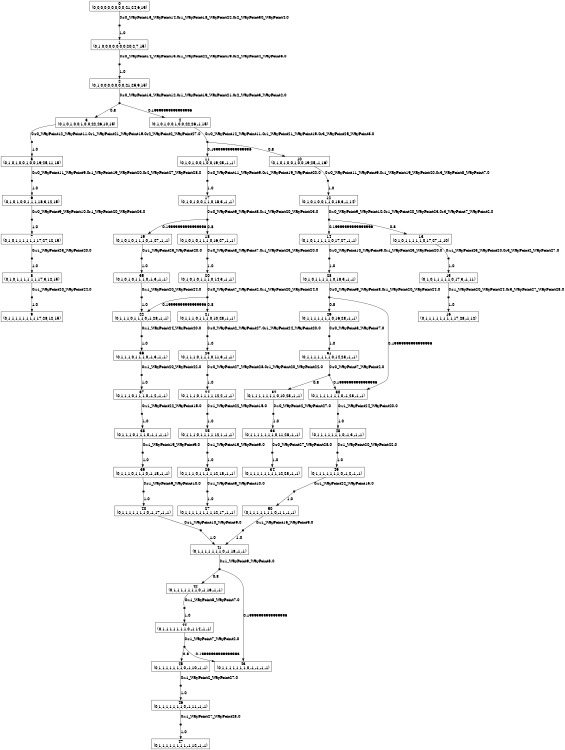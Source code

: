 digraph MDP {
size="8,5"
node [shape=box];
0 -> n0_0 [ arrowhead=none,label="0:r0_WayPoint13_WayPoint14.0r1_WayPoint18_WayPoint22.0r2_WayPoint30_WayPoint4.0" ];
n0_0 [ shape=point,width=0.1,height=0.1,label="" ];
n0_0 -> 1 [ label="1.0" ];
1 -> n1_0 [ arrowhead=none,label="0:r0_WayPoint14_WayPoint13.0r1_WayPoint22_WayPoint19.0r2_WayPoint4_WayPoint3.0" ];
n1_0 [ shape=point,width=0.1,height=0.1,label="" ];
n1_0 -> 2 [ label="1.0" ];
2 -> n2_0 [ arrowhead=none,label="0:r0_WayPoint13_WayPoint12.0r1_WayPoint19_WayPoint21.0r2_WayPoint3_WayPoint2.0" ];
n2_0 [ shape=point,width=0.1,height=0.1,label="" ];
n2_0 -> 3 [ label="0.8" ];
n2_0 -> 4 [ label="0.19999999999999996" ];
3 -> n3_0 [ arrowhead=none,label="0:r0_WayPoint12_WayPoint11.0r1_WayPoint21_WayPoint19.0r2_WayPoint2_WayPoint27.0" ];
n3_0 [ shape=point,width=0.1,height=0.1,label="" ];
n3_0 -> 5 [ label="1.0" ];
4 -> n4_0 [ arrowhead=none,label="0:r0_WayPoint12_WayPoint11.0r1_WayPoint21_WayPoint19.0r3_WayPoint25_WayPoint8.0" ];
n4_0 [ shape=point,width=0.1,height=0.1,label="" ];
n4_0 -> 10 [ label="0.8" ];
n4_0 -> 11 [ label="0.19999999999999996" ];
5 -> n5_0 [ arrowhead=none,label="0:r0_WayPoint11_WayPoint9.0r1_WayPoint19_WayPoint20.0r2_WayPoint27_WayPoint28.0" ];
n5_0 [ shape=point,width=0.1,height=0.1,label="" ];
n5_0 -> 6 [ label="1.0" ];
6 -> n6_0 [ arrowhead=none,label="0:r0_WayPoint9_WayPoint10.0r1_WayPoint20_WayPoint23.0" ];
n6_0 [ shape=point,width=0.1,height=0.1,label="" ];
n6_0 -> 7 [ label="1.0" ];
7 -> n7_0 [ arrowhead=none,label="0:r1_WayPoint23_WayPoint20.0" ];
n7_0 [ shape=point,width=0.1,height=0.1,label="" ];
n7_0 -> 8 [ label="1.0" ];
8 -> n8_0 [ arrowhead=none,label="0:r1_WayPoint20_WayPoint24.0" ];
n8_0 [ shape=point,width=0.1,height=0.1,label="" ];
n8_0 -> 9 [ label="1.0" ];
10 -> n10_0 [ arrowhead=none,label="0:r0_WayPoint11_WayPoint9.0r1_WayPoint19_WayPoint20.0r3_WayPoint8_WayPoint7.0" ];
n10_0 [ shape=point,width=0.1,height=0.1,label="" ];
n10_0 -> 12 [ label="1.0" ];
11 -> n11_0 [ arrowhead=none,label="0:r0_WayPoint11_WayPoint9.0r1_WayPoint19_WayPoint20.0" ];
n11_0 [ shape=point,width=0.1,height=0.1,label="" ];
n11_0 -> 17 [ label="1.0" ];
12 -> n12_0 [ arrowhead=none,label="0:r0_WayPoint9_WayPoint10.0r1_WayPoint20_WayPoint23.0r3_WayPoint7_WayPoint2.0" ];
n12_0 [ shape=point,width=0.1,height=0.1,label="" ];
n12_0 -> 13 [ label="0.8" ];
n12_0 -> 14 [ label="0.19999999999999996" ];
13 -> n13_0 [ arrowhead=none,label="0:r1_WayPoint23_WayPoint20.0r3_WayPoint2_WayPoint27.0" ];
n13_0 [ shape=point,width=0.1,height=0.1,label="" ];
n13_0 -> 15 [ label="1.0" ];
14 -> n14_0 [ arrowhead=none,label="0:r0_WayPoint10_WayPoint9.0r1_WayPoint23_WayPoint20.0" ];
n14_0 [ shape=point,width=0.1,height=0.1,label="" ];
n14_0 -> 28 [ label="1.0" ];
15 -> n15_0 [ arrowhead=none,label="0:r1_WayPoint20_WayPoint24.0r3_WayPoint27_WayPoint28.0" ];
n15_0 [ shape=point,width=0.1,height=0.1,label="" ];
n15_0 -> 16 [ label="1.0" ];
17 -> n17_0 [ arrowhead=none,label="0:r0_WayPoint9_WayPoint8.0r1_WayPoint20_WayPoint23.0" ];
n17_0 [ shape=point,width=0.1,height=0.1,label="" ];
n17_0 -> 18 [ label="0.8" ];
n17_0 -> 19 [ label="0.19999999999999996" ];
18 -> n18_0 [ arrowhead=none,label="0:r0_WayPoint8_WayPoint7.0r1_WayPoint23_WayPoint20.0" ];
n18_0 [ shape=point,width=0.1,height=0.1,label="" ];
n18_0 -> 20 [ label="1.0" ];
19 -> n19_0 [ arrowhead=none,label="0:r1_WayPoint23_WayPoint20.0" ];
n19_0 [ shape=point,width=0.1,height=0.1,label="" ];
n19_0 -> 35 [ label="1.0" ];
20 -> n20_0 [ arrowhead=none,label="0:r0_WayPoint7_WayPoint2.0r1_WayPoint20_WayPoint24.0" ];
n20_0 [ shape=point,width=0.1,height=0.1,label="" ];
n20_0 -> 21 [ label="0.8" ];
n20_0 -> 22 [ label="0.19999999999999996" ];
21 -> n21_0 [ arrowhead=none,label="0:r0_WayPoint2_WayPoint27.0r1_WayPoint24_WayPoint20.0" ];
n21_0 [ shape=point,width=0.1,height=0.1,label="" ];
n21_0 -> 23 [ label="1.0" ];
22 -> n22_0 [ arrowhead=none,label="0:r1_WayPoint24_WayPoint20.0" ];
n22_0 [ shape=point,width=0.1,height=0.1,label="" ];
n22_0 -> 36 [ label="1.0" ];
23 -> n23_0 [ arrowhead=none,label="0:r0_WayPoint27_WayPoint28.0r1_WayPoint20_WayPoint22.0" ];
n23_0 [ shape=point,width=0.1,height=0.1,label="" ];
n23_0 -> 24 [ label="1.0" ];
24 -> n24_0 [ arrowhead=none,label="0:r1_WayPoint22_WayPoint15.0" ];
n24_0 [ shape=point,width=0.1,height=0.1,label="" ];
n24_0 -> 25 [ label="1.0" ];
25 -> n25_0 [ arrowhead=none,label="0:r1_WayPoint15_WayPoint9.0" ];
n25_0 [ shape=point,width=0.1,height=0.1,label="" ];
n25_0 -> 26 [ label="1.0" ];
26 -> n26_0 [ arrowhead=none,label="0:r1_WayPoint9_WayPoint10.0" ];
n26_0 [ shape=point,width=0.1,height=0.1,label="" ];
n26_0 -> 27 [ label="1.0" ];
28 -> n28_0 [ arrowhead=none,label="0:r0_WayPoint9_WayPoint8.0r1_WayPoint20_WayPoint24.0" ];
n28_0 [ shape=point,width=0.1,height=0.1,label="" ];
n28_0 -> 29 [ label="0.8" ];
n28_0 -> 30 [ label="0.19999999999999996" ];
29 -> n29_0 [ arrowhead=none,label="0:r0_WayPoint8_WayPoint7.0" ];
n29_0 [ shape=point,width=0.1,height=0.1,label="" ];
n29_0 -> 31 [ label="1.0" ];
30 -> n30_0 [ arrowhead=none,label="0:r1_WayPoint24_WayPoint20.0" ];
n30_0 [ shape=point,width=0.1,height=0.1,label="" ];
n30_0 -> 48 [ label="1.0" ];
31 -> n31_0 [ arrowhead=none,label="0:r0_WayPoint7_WayPoint2.0" ];
n31_0 [ shape=point,width=0.1,height=0.1,label="" ];
n31_0 -> 32 [ label="0.8" ];
n31_0 -> 30 [ label="0.19999999999999996" ];
32 -> n32_0 [ arrowhead=none,label="0:r0_WayPoint2_WayPoint27.0" ];
n32_0 [ shape=point,width=0.1,height=0.1,label="" ];
n32_0 -> 33 [ label="1.0" ];
33 -> n33_0 [ arrowhead=none,label="0:r0_WayPoint27_WayPoint28.0" ];
n33_0 [ shape=point,width=0.1,height=0.1,label="" ];
n33_0 -> 34 [ label="1.0" ];
35 -> n35_0 [ arrowhead=none,label="0:r1_WayPoint20_WayPoint24.0" ];
n35_0 [ shape=point,width=0.1,height=0.1,label="" ];
n35_0 -> 22 [ label="1.0" ];
36 -> n36_0 [ arrowhead=none,label="0:r1_WayPoint20_WayPoint22.0" ];
n36_0 [ shape=point,width=0.1,height=0.1,label="" ];
n36_0 -> 37 [ label="1.0" ];
37 -> n37_0 [ arrowhead=none,label="0:r1_WayPoint22_WayPoint15.0" ];
n37_0 [ shape=point,width=0.1,height=0.1,label="" ];
n37_0 -> 38 [ label="1.0" ];
38 -> n38_0 [ arrowhead=none,label="0:r1_WayPoint15_WayPoint9.0" ];
n38_0 [ shape=point,width=0.1,height=0.1,label="" ];
n38_0 -> 39 [ label="1.0" ];
39 -> n39_0 [ arrowhead=none,label="0:r1_WayPoint9_WayPoint10.0" ];
n39_0 [ shape=point,width=0.1,height=0.1,label="" ];
n39_0 -> 40 [ label="1.0" ];
40 -> n40_0 [ arrowhead=none,label="0:r1_WayPoint10_WayPoint9.0" ];
n40_0 [ shape=point,width=0.1,height=0.1,label="" ];
n40_0 -> 41 [ label="1.0" ];
41 -> n41_0 [ arrowhead=none,label="0:r1_WayPoint9_WayPoint8.0" ];
n41_0 [ shape=point,width=0.1,height=0.1,label="" ];
n41_0 -> 42 [ label="0.8" ];
n41_0 -> 43 [ label="0.19999999999999996" ];
42 -> n42_0 [ arrowhead=none,label="0:r1_WayPoint8_WayPoint7.0" ];
n42_0 [ shape=point,width=0.1,height=0.1,label="" ];
n42_0 -> 44 [ label="1.0" ];
44 -> n44_0 [ arrowhead=none,label="0:r1_WayPoint7_WayPoint2.0" ];
n44_0 [ shape=point,width=0.1,height=0.1,label="" ];
n44_0 -> 43 [ label="0.19999999999999996" ];
n44_0 -> 45 [ label="0.8" ];
45 -> n45_0 [ arrowhead=none,label="0:r1_WayPoint2_WayPoint27.0" ];
n45_0 [ shape=point,width=0.1,height=0.1,label="" ];
n45_0 -> 46 [ label="1.0" ];
46 -> n46_0 [ arrowhead=none,label="0:r1_WayPoint27_WayPoint28.0" ];
n46_0 [ shape=point,width=0.1,height=0.1,label="" ];
n46_0 -> 47 [ label="1.0" ];
48 -> n48_0 [ arrowhead=none,label="0:r1_WayPoint20_WayPoint22.0" ];
n48_0 [ shape=point,width=0.1,height=0.1,label="" ];
n48_0 -> 49 [ label="1.0" ];
49 -> n49_0 [ arrowhead=none,label="0:r1_WayPoint22_WayPoint15.0" ];
n49_0 [ shape=point,width=0.1,height=0.1,label="" ];
n49_0 -> 50 [ label="1.0" ];
50 -> n50_0 [ arrowhead=none,label="0:r1_WayPoint15_WayPoint9.0" ];
n50_0 [ shape=point,width=0.1,height=0.1,label="" ];
n50_0 -> 41 [ label="1.0" ];
0 [label="0\n(0,0,0,0,0,0,0,0,0,21,24,6,15)"]
1 [label="1\n(0,1,0,0,0,0,0,0,0,20,2,7,15)"]
2 [label="2\n(0,1,0,0,0,0,0,0,0,21,25,9,15)"]
3 [label="3\n(0,1,0,1,0,0,1,0,0,22,26,10,15)"]
4 [label="4\n(0,1,0,1,0,0,1,0,0,22,26,-1,15)"]
5 [label="5\n(0,1,0,1,0,0,1,0,0,19,25,11,15)"]
6 [label="6\n(0,1,0,1,0,0,1,1,1,18,3,12,15)"]
7 [label="7\n(0,1,0,1,1,1,1,1,1,17,27,12,15)"]
8 [label="8\n(0,1,0,1,1,1,1,1,1,17,3,12,15)"]
9 [label="9\n(0,1,1,1,1,1,1,1,1,17,28,12,15)"]
10 [label="10\n(0,1,0,1,0,0,1,0,0,19,25,-1,16)"]
11 [label="11\n(0,1,0,1,0,0,1,0,0,19,25,-1,-1)"]
12 [label="12\n(0,1,0,1,0,0,1,1,0,18,3,-1,14)"]
13 [label="13\n(0,1,0,1,1,1,1,1,0,17,27,-1,10)"]
14 [label="14\n(0,1,0,1,1,1,1,1,0,17,27,-1,-1)"]
15 [label="15\n(0,1,0,1,1,1,1,1,0,17,3,-1,11)"]
16 [label="16\n(0,1,1,1,1,1,1,1,1,17,28,-1,12)"]
17 [label="17\n(0,1,0,1,0,0,1,1,0,18,3,-1,-1)"]
18 [label="18\n(0,1,0,1,0,1,1,1,0,16,27,-1,-1)"]
19 [label="19\n(0,1,0,1,0,1,1,1,0,-1,27,-1,-1)"]
20 [label="20\n(0,1,0,1,0,1,1,1,0,14,3,-1,-1)"]
21 [label="21\n(0,1,1,1,0,1,1,1,0,10,28,-1,-1)"]
22 [label="22\n(0,1,1,1,0,1,1,1,0,-1,28,-1,-1)"]
23 [label="23\n(0,1,1,1,0,1,1,1,0,11,3,-1,-1)"]
24 [label="24\n(0,1,1,1,0,1,1,1,1,12,2,-1,-1)"]
25 [label="25\n(0,1,1,1,0,1,1,1,1,12,1,-1,-1)"]
26 [label="26\n(0,1,1,1,0,1,1,1,1,12,18,-1,-1)"]
27 [label="27\n(0,1,1,1,1,1,1,1,1,12,17,-1,-1)"]
28 [label="28\n(0,1,0,1,1,1,1,1,0,18,3,-1,-1)"]
29 [label="29\n(0,1,1,1,1,1,1,1,0,16,28,-1,-1)"]
30 [label="30\n(0,1,1,1,1,1,1,1,0,-1,28,-1,-1)"]
31 [label="31\n(0,1,1,1,1,1,1,1,0,14,28,-1,-1)"]
32 [label="32\n(0,1,1,1,1,1,1,1,0,10,28,-1,-1)"]
33 [label="33\n(0,1,1,1,1,1,1,1,0,11,28,-1,-1)"]
34 [label="34\n(0,1,1,1,1,1,1,1,1,12,28,-1,-1)"]
35 [label="35\n(0,1,0,1,0,1,1,1,0,-1,3,-1,-1)"]
36 [label="36\n(0,1,1,1,0,1,1,1,0,-1,3,-1,-1)"]
37 [label="37\n(0,1,1,1,0,1,1,1,0,-1,2,-1,-1)"]
38 [label="38\n(0,1,1,1,0,1,1,1,0,-1,1,-1,-1)"]
39 [label="39\n(0,1,1,1,0,1,1,1,0,-1,18,-1,-1)"]
40 [label="40\n(0,1,1,1,1,1,1,1,0,-1,17,-1,-1)"]
41 [label="41\n(0,1,1,1,1,1,1,1,0,-1,18,-1,-1)"]
42 [label="42\n(0,1,1,1,1,1,1,1,0,-1,16,-1,-1)"]
43 [label="43\n(0,1,1,1,1,1,1,1,0,-1,-1,-1,-1)"]
44 [label="44\n(0,1,1,1,1,1,1,1,0,-1,14,-1,-1)"]
45 [label="45\n(0,1,1,1,1,1,1,1,0,-1,10,-1,-1)"]
46 [label="46\n(0,1,1,1,1,1,1,1,0,-1,11,-1,-1)"]
47 [label="47\n(0,1,1,1,1,1,1,1,1,-1,12,-1,-1)"]
48 [label="48\n(0,1,1,1,1,1,1,1,0,-1,3,-1,-1)"]
49 [label="49\n(0,1,1,1,1,1,1,1,0,-1,2,-1,-1)"]
50 [label="50\n(0,1,1,1,1,1,1,1,0,-1,1,-1,-1)"]
}
